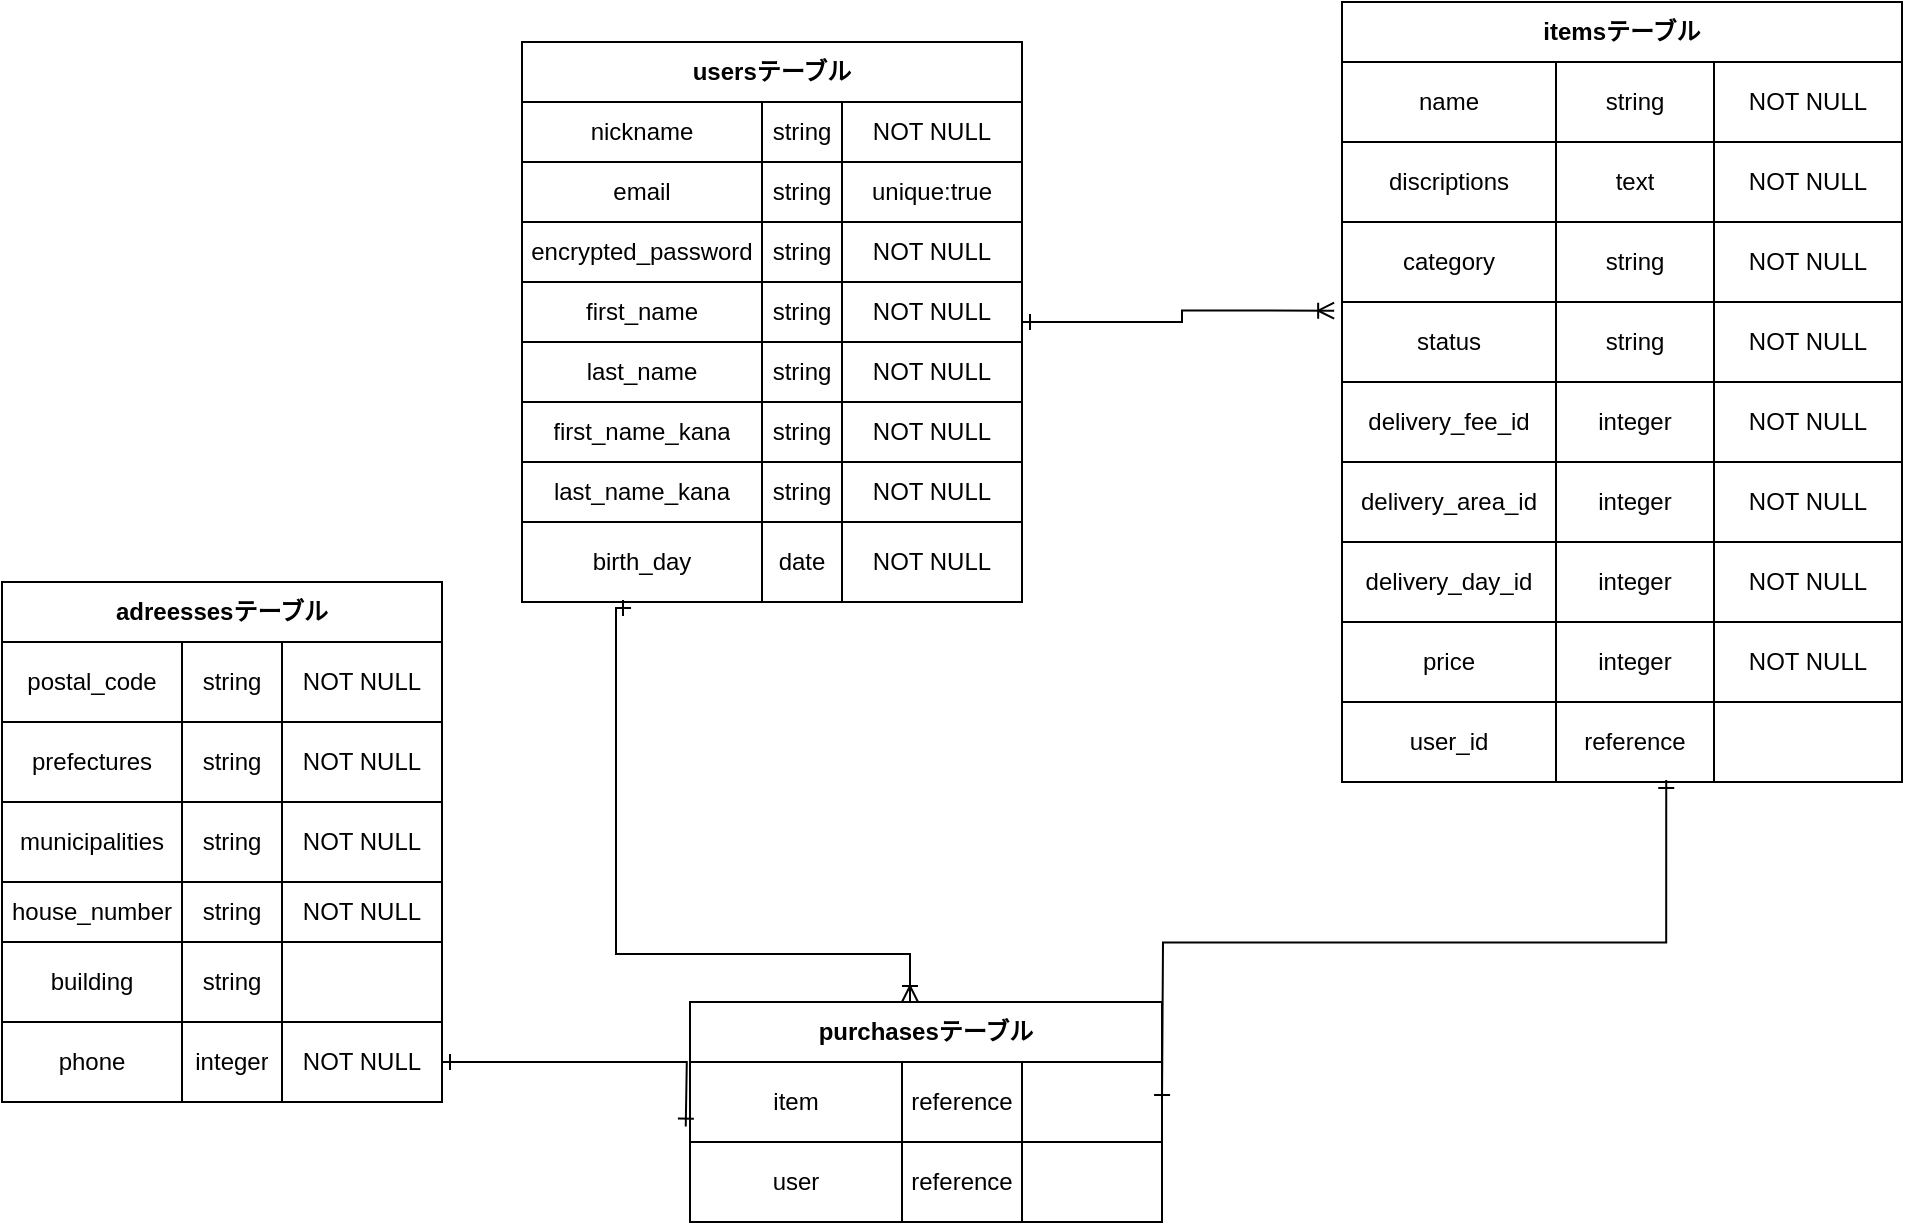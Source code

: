 <mxfile version="14.2.4" type="embed">
    <diagram id="vcKtjKa4HHd37fTf1f9g" name="ページ1">
        <mxGraphModel dx="1798" dy="693" grid="1" gridSize="10" guides="1" tooltips="1" connect="1" arrows="1" fold="1" page="1" pageScale="1" pageWidth="827" pageHeight="1169" math="0" shadow="0">
            <root>
                <mxCell id="0"/>
                <mxCell id="1" parent="0"/>
                <mxCell id="445" style="edgeStyle=orthogonalEdgeStyle;rounded=0;orthogonalLoop=1;jettySize=auto;html=1;entryX=-0.014;entryY=0.108;entryDx=0;entryDy=0;entryPerimeter=0;endArrow=ERoneToMany;endFill=0;startArrow=ERone;startFill=0;" edge="1" parent="1" source="150" target="218">
                    <mxGeometry relative="1" as="geometry"/>
                </mxCell>
                <mxCell id="150" value="usersテーブル" style="shape=table;html=1;whiteSpace=wrap;startSize=30;container=1;collapsible=0;childLayout=tableLayout;fontStyle=1;align=center;" parent="1" vertex="1">
                    <mxGeometry x="110" y="30" width="250" height="280" as="geometry"/>
                </mxCell>
                <mxCell id="151" value="" style="shape=partialRectangle;html=1;whiteSpace=wrap;collapsible=0;dropTarget=0;pointerEvents=0;fillColor=none;top=0;left=0;bottom=0;right=0;points=[[0,0.5],[1,0.5]];portConstraint=eastwest;" parent="150" vertex="1">
                    <mxGeometry y="30" width="250" height="30" as="geometry"/>
                </mxCell>
                <mxCell id="152" value="nickname" style="shape=partialRectangle;html=1;whiteSpace=wrap;connectable=0;fillColor=none;top=0;left=0;bottom=0;right=0;overflow=hidden;" parent="151" vertex="1">
                    <mxGeometry width="120" height="30" as="geometry"/>
                </mxCell>
                <mxCell id="153" value="string" style="shape=partialRectangle;html=1;whiteSpace=wrap;connectable=0;fillColor=none;top=0;left=0;bottom=0;right=0;overflow=hidden;" parent="151" vertex="1">
                    <mxGeometry x="120" width="40" height="30" as="geometry"/>
                </mxCell>
                <mxCell id="154" value="NOT NULL" style="shape=partialRectangle;html=1;whiteSpace=wrap;connectable=0;fillColor=none;top=0;left=0;bottom=0;right=0;overflow=hidden;" parent="151" vertex="1">
                    <mxGeometry x="160" width="90" height="30" as="geometry"/>
                </mxCell>
                <mxCell id="155" value="" style="shape=partialRectangle;html=1;whiteSpace=wrap;collapsible=0;dropTarget=0;pointerEvents=0;fillColor=none;top=0;left=0;bottom=0;right=0;points=[[0,0.5],[1,0.5]];portConstraint=eastwest;" parent="150" vertex="1">
                    <mxGeometry y="60" width="250" height="30" as="geometry"/>
                </mxCell>
                <mxCell id="156" value="email" style="shape=partialRectangle;html=1;whiteSpace=wrap;connectable=0;fillColor=none;top=0;left=0;bottom=0;right=0;overflow=hidden;" parent="155" vertex="1">
                    <mxGeometry width="120" height="30" as="geometry"/>
                </mxCell>
                <mxCell id="157" value="string" style="shape=partialRectangle;html=1;whiteSpace=wrap;connectable=0;fillColor=none;top=0;left=0;bottom=0;right=0;overflow=hidden;" parent="155" vertex="1">
                    <mxGeometry x="120" width="40" height="30" as="geometry"/>
                </mxCell>
                <mxCell id="158" value="unique:true" style="shape=partialRectangle;html=1;whiteSpace=wrap;connectable=0;fillColor=none;top=0;left=0;bottom=0;right=0;overflow=hidden;" parent="155" vertex="1">
                    <mxGeometry x="160" width="90" height="30" as="geometry"/>
                </mxCell>
                <mxCell id="159" value="" style="shape=partialRectangle;html=1;whiteSpace=wrap;collapsible=0;dropTarget=0;pointerEvents=0;fillColor=none;top=0;left=0;bottom=0;right=0;points=[[0,0.5],[1,0.5]];portConstraint=eastwest;" parent="150" vertex="1">
                    <mxGeometry y="90" width="250" height="30" as="geometry"/>
                </mxCell>
                <mxCell id="160" value="encrypted_password" style="shape=partialRectangle;html=1;whiteSpace=wrap;connectable=0;fillColor=none;top=0;left=0;bottom=0;right=0;overflow=hidden;" parent="159" vertex="1">
                    <mxGeometry width="120" height="30" as="geometry"/>
                </mxCell>
                <mxCell id="161" value="string" style="shape=partialRectangle;html=1;whiteSpace=wrap;connectable=0;fillColor=none;top=0;left=0;bottom=0;right=0;overflow=hidden;" parent="159" vertex="1">
                    <mxGeometry x="120" width="40" height="30" as="geometry"/>
                </mxCell>
                <mxCell id="162" value="NOT NULL" style="shape=partialRectangle;html=1;whiteSpace=wrap;connectable=0;fillColor=none;top=0;left=0;bottom=0;right=0;overflow=hidden;" parent="159" vertex="1">
                    <mxGeometry x="160" width="90" height="30" as="geometry"/>
                </mxCell>
                <mxCell id="274" value="" style="shape=partialRectangle;html=1;whiteSpace=wrap;collapsible=0;dropTarget=0;pointerEvents=0;fillColor=none;top=0;left=0;bottom=0;right=0;points=[[0,0.5],[1,0.5]];portConstraint=eastwest;" parent="150" vertex="1">
                    <mxGeometry y="120" width="250" height="30" as="geometry"/>
                </mxCell>
                <mxCell id="275" value="first_name" style="shape=partialRectangle;html=1;whiteSpace=wrap;connectable=0;fillColor=none;top=0;left=0;bottom=0;right=0;overflow=hidden;" parent="274" vertex="1">
                    <mxGeometry width="120" height="30" as="geometry"/>
                </mxCell>
                <mxCell id="276" value="string" style="shape=partialRectangle;html=1;whiteSpace=wrap;connectable=0;fillColor=none;top=0;left=0;bottom=0;right=0;overflow=hidden;" parent="274" vertex="1">
                    <mxGeometry x="120" width="40" height="30" as="geometry"/>
                </mxCell>
                <mxCell id="277" value="NOT NULL" style="shape=partialRectangle;html=1;whiteSpace=wrap;connectable=0;fillColor=none;top=0;left=0;bottom=0;right=0;overflow=hidden;" parent="274" vertex="1">
                    <mxGeometry x="160" width="90" height="30" as="geometry"/>
                </mxCell>
                <mxCell id="169" value="" style="shape=partialRectangle;html=1;whiteSpace=wrap;collapsible=0;dropTarget=0;pointerEvents=0;fillColor=none;top=0;left=0;bottom=0;right=0;points=[[0,0.5],[1,0.5]];portConstraint=eastwest;" parent="150" vertex="1">
                    <mxGeometry y="150" width="250" height="30" as="geometry"/>
                </mxCell>
                <mxCell id="170" value="last_name" style="shape=partialRectangle;html=1;whiteSpace=wrap;connectable=0;fillColor=none;top=0;left=0;bottom=0;right=0;overflow=hidden;" parent="169" vertex="1">
                    <mxGeometry width="120" height="30" as="geometry"/>
                </mxCell>
                <mxCell id="171" value="string" style="shape=partialRectangle;html=1;whiteSpace=wrap;connectable=0;fillColor=none;top=0;left=0;bottom=0;right=0;overflow=hidden;" parent="169" vertex="1">
                    <mxGeometry x="120" width="40" height="30" as="geometry"/>
                </mxCell>
                <mxCell id="172" value="NOT NULL" style="shape=partialRectangle;html=1;whiteSpace=wrap;connectable=0;fillColor=none;top=0;left=0;bottom=0;right=0;overflow=hidden;" parent="169" vertex="1">
                    <mxGeometry x="160" width="90" height="30" as="geometry"/>
                </mxCell>
                <mxCell id="173" value="" style="shape=partialRectangle;html=1;whiteSpace=wrap;collapsible=0;dropTarget=0;pointerEvents=0;fillColor=none;top=0;left=0;bottom=0;right=0;points=[[0,0.5],[1,0.5]];portConstraint=eastwest;" parent="150" vertex="1">
                    <mxGeometry y="180" width="250" height="30" as="geometry"/>
                </mxCell>
                <mxCell id="174" value="first_name_kana" style="shape=partialRectangle;html=1;whiteSpace=wrap;connectable=0;fillColor=none;top=0;left=0;bottom=0;right=0;overflow=hidden;" parent="173" vertex="1">
                    <mxGeometry width="120" height="30" as="geometry"/>
                </mxCell>
                <mxCell id="175" value="string" style="shape=partialRectangle;html=1;whiteSpace=wrap;connectable=0;fillColor=none;top=0;left=0;bottom=0;right=0;overflow=hidden;" parent="173" vertex="1">
                    <mxGeometry x="120" width="40" height="30" as="geometry"/>
                </mxCell>
                <mxCell id="176" value="NOT NULL" style="shape=partialRectangle;html=1;whiteSpace=wrap;connectable=0;fillColor=none;top=0;left=0;bottom=0;right=0;overflow=hidden;" parent="173" vertex="1">
                    <mxGeometry x="160" width="90" height="30" as="geometry"/>
                </mxCell>
                <mxCell id="178" value="" style="shape=partialRectangle;html=1;whiteSpace=wrap;collapsible=0;dropTarget=0;pointerEvents=0;fillColor=none;top=0;left=0;bottom=0;right=0;points=[[0,0.5],[1,0.5]];portConstraint=eastwest;" parent="150" vertex="1">
                    <mxGeometry y="210" width="250" height="30" as="geometry"/>
                </mxCell>
                <mxCell id="179" value="last_name_kana" style="shape=partialRectangle;html=1;whiteSpace=wrap;connectable=0;fillColor=none;top=0;left=0;bottom=0;right=0;overflow=hidden;" parent="178" vertex="1">
                    <mxGeometry width="120" height="30" as="geometry"/>
                </mxCell>
                <mxCell id="180" value="string" style="shape=partialRectangle;html=1;whiteSpace=wrap;connectable=0;fillColor=none;top=0;left=0;bottom=0;right=0;overflow=hidden;" parent="178" vertex="1">
                    <mxGeometry x="120" width="40" height="30" as="geometry"/>
                </mxCell>
                <mxCell id="181" value="NOT NULL" style="shape=partialRectangle;html=1;whiteSpace=wrap;connectable=0;fillColor=none;top=0;left=0;bottom=0;right=0;overflow=hidden;" parent="178" vertex="1">
                    <mxGeometry x="160" width="90" height="30" as="geometry"/>
                </mxCell>
                <mxCell id="423" value="" style="shape=partialRectangle;html=1;whiteSpace=wrap;collapsible=0;dropTarget=0;pointerEvents=0;fillColor=none;top=0;left=0;bottom=0;right=0;points=[[0,0.5],[1,0.5]];portConstraint=eastwest;" vertex="1" parent="150">
                    <mxGeometry y="240" width="250" height="40" as="geometry"/>
                </mxCell>
                <mxCell id="424" value="birth_day" style="shape=partialRectangle;html=1;whiteSpace=wrap;connectable=0;fillColor=none;top=0;left=0;bottom=0;right=0;overflow=hidden;" vertex="1" parent="423">
                    <mxGeometry width="120" height="40" as="geometry"/>
                </mxCell>
                <mxCell id="425" value="date" style="shape=partialRectangle;html=1;whiteSpace=wrap;connectable=0;fillColor=none;top=0;left=0;bottom=0;right=0;overflow=hidden;" vertex="1" parent="423">
                    <mxGeometry x="120" width="40" height="40" as="geometry"/>
                </mxCell>
                <mxCell id="426" value="NOT NULL" style="shape=partialRectangle;html=1;whiteSpace=wrap;connectable=0;fillColor=none;top=0;left=0;bottom=0;right=0;overflow=hidden;" vertex="1" parent="423">
                    <mxGeometry x="160" width="90" height="40" as="geometry"/>
                </mxCell>
                <mxCell id="200" value="itemsテーブル" style="shape=table;html=1;whiteSpace=wrap;startSize=30;container=1;collapsible=0;childLayout=tableLayout;fontStyle=1;align=center;" parent="1" vertex="1">
                    <mxGeometry x="520" y="10" width="280" height="390" as="geometry"/>
                </mxCell>
                <mxCell id="205" value="" style="shape=partialRectangle;html=1;whiteSpace=wrap;collapsible=0;dropTarget=0;pointerEvents=0;fillColor=none;top=0;left=0;bottom=0;right=0;points=[[0,0.5],[1,0.5]];portConstraint=eastwest;" parent="200" vertex="1">
                    <mxGeometry y="30" width="280" height="40" as="geometry"/>
                </mxCell>
                <mxCell id="206" value="name" style="shape=partialRectangle;html=1;whiteSpace=wrap;connectable=0;fillColor=none;top=0;left=0;bottom=0;right=0;overflow=hidden;" parent="205" vertex="1">
                    <mxGeometry width="107" height="40" as="geometry"/>
                </mxCell>
                <mxCell id="207" value="string" style="shape=partialRectangle;html=1;whiteSpace=wrap;connectable=0;fillColor=none;top=0;left=0;bottom=0;right=0;overflow=hidden;" parent="205" vertex="1">
                    <mxGeometry x="107" width="79" height="40" as="geometry"/>
                </mxCell>
                <mxCell id="208" value="NOT NULL" style="shape=partialRectangle;html=1;whiteSpace=wrap;connectable=0;fillColor=none;top=0;left=0;bottom=0;right=0;overflow=hidden;" parent="205" vertex="1">
                    <mxGeometry x="186" width="94" height="40" as="geometry"/>
                </mxCell>
                <mxCell id="209" value="" style="shape=partialRectangle;html=1;whiteSpace=wrap;collapsible=0;dropTarget=0;pointerEvents=0;fillColor=none;top=0;left=0;bottom=0;right=0;points=[[0,0.5],[1,0.5]];portConstraint=eastwest;" parent="200" vertex="1">
                    <mxGeometry y="70" width="280" height="40" as="geometry"/>
                </mxCell>
                <mxCell id="210" value="discriptions" style="shape=partialRectangle;html=1;whiteSpace=wrap;connectable=0;fillColor=none;top=0;left=0;bottom=0;right=0;overflow=hidden;" parent="209" vertex="1">
                    <mxGeometry width="107" height="40" as="geometry"/>
                </mxCell>
                <mxCell id="211" value="text" style="shape=partialRectangle;html=1;whiteSpace=wrap;connectable=0;fillColor=none;top=0;left=0;bottom=0;right=0;overflow=hidden;" parent="209" vertex="1">
                    <mxGeometry x="107" width="79" height="40" as="geometry"/>
                </mxCell>
                <mxCell id="212" value="NOT NULL" style="shape=partialRectangle;html=1;whiteSpace=wrap;connectable=0;fillColor=none;top=0;left=0;bottom=0;right=0;overflow=hidden;" parent="209" vertex="1">
                    <mxGeometry x="186" width="94" height="40" as="geometry"/>
                </mxCell>
                <mxCell id="214" value="" style="shape=partialRectangle;html=1;whiteSpace=wrap;collapsible=0;dropTarget=0;pointerEvents=0;fillColor=none;top=0;left=0;bottom=0;right=0;points=[[0,0.5],[1,0.5]];portConstraint=eastwest;" parent="200" vertex="1">
                    <mxGeometry y="110" width="280" height="40" as="geometry"/>
                </mxCell>
                <mxCell id="215" value="category" style="shape=partialRectangle;html=1;whiteSpace=wrap;connectable=0;fillColor=none;top=0;left=0;bottom=0;right=0;overflow=hidden;" parent="214" vertex="1">
                    <mxGeometry width="107" height="40" as="geometry"/>
                </mxCell>
                <mxCell id="216" value="string" style="shape=partialRectangle;html=1;whiteSpace=wrap;connectable=0;fillColor=none;top=0;left=0;bottom=0;right=0;overflow=hidden;" parent="214" vertex="1">
                    <mxGeometry x="107" width="79" height="40" as="geometry"/>
                </mxCell>
                <mxCell id="217" value="NOT NULL" style="shape=partialRectangle;html=1;whiteSpace=wrap;connectable=0;fillColor=none;top=0;left=0;bottom=0;right=0;overflow=hidden;" parent="214" vertex="1">
                    <mxGeometry x="186" width="94" height="40" as="geometry"/>
                </mxCell>
                <mxCell id="218" value="" style="shape=partialRectangle;html=1;whiteSpace=wrap;collapsible=0;dropTarget=0;pointerEvents=0;fillColor=none;top=0;left=0;bottom=0;right=0;points=[[0,0.5],[1,0.5]];portConstraint=eastwest;" parent="200" vertex="1">
                    <mxGeometry y="150" width="280" height="40" as="geometry"/>
                </mxCell>
                <mxCell id="219" value="status" style="shape=partialRectangle;html=1;whiteSpace=wrap;connectable=0;fillColor=none;top=0;left=0;bottom=0;right=0;overflow=hidden;" parent="218" vertex="1">
                    <mxGeometry width="107" height="40" as="geometry"/>
                </mxCell>
                <mxCell id="220" value="string" style="shape=partialRectangle;html=1;whiteSpace=wrap;connectable=0;fillColor=none;top=0;left=0;bottom=0;right=0;overflow=hidden;" parent="218" vertex="1">
                    <mxGeometry x="107" width="79" height="40" as="geometry"/>
                </mxCell>
                <mxCell id="221" value="NOT NULL" style="shape=partialRectangle;html=1;whiteSpace=wrap;connectable=0;fillColor=none;top=0;left=0;bottom=0;right=0;overflow=hidden;" parent="218" vertex="1">
                    <mxGeometry x="186" width="94" height="40" as="geometry"/>
                </mxCell>
                <mxCell id="222" value="" style="shape=partialRectangle;html=1;whiteSpace=wrap;collapsible=0;dropTarget=0;pointerEvents=0;fillColor=none;top=0;left=0;bottom=0;right=0;points=[[0,0.5],[1,0.5]];portConstraint=eastwest;" parent="200" vertex="1">
                    <mxGeometry y="190" width="280" height="40" as="geometry"/>
                </mxCell>
                <mxCell id="223" value="delivery_fee_id" style="shape=partialRectangle;html=1;whiteSpace=wrap;connectable=0;fillColor=none;top=0;left=0;bottom=0;right=0;overflow=hidden;" parent="222" vertex="1">
                    <mxGeometry width="107" height="40" as="geometry"/>
                </mxCell>
                <mxCell id="224" value="integer" style="shape=partialRectangle;html=1;whiteSpace=wrap;connectable=0;fillColor=none;top=0;left=0;bottom=0;right=0;overflow=hidden;" parent="222" vertex="1">
                    <mxGeometry x="107" width="79" height="40" as="geometry"/>
                </mxCell>
                <mxCell id="225" value="NOT NULL" style="shape=partialRectangle;html=1;whiteSpace=wrap;connectable=0;fillColor=none;top=0;left=0;bottom=0;right=0;overflow=hidden;" parent="222" vertex="1">
                    <mxGeometry x="186" width="94" height="40" as="geometry"/>
                </mxCell>
                <mxCell id="355" value="" style="shape=partialRectangle;html=1;whiteSpace=wrap;collapsible=0;dropTarget=0;pointerEvents=0;fillColor=none;top=0;left=0;bottom=0;right=0;points=[[0,0.5],[1,0.5]];portConstraint=eastwest;" parent="200" vertex="1">
                    <mxGeometry y="230" width="280" height="40" as="geometry"/>
                </mxCell>
                <mxCell id="356" value="delivery_area_id" style="shape=partialRectangle;html=1;whiteSpace=wrap;connectable=0;fillColor=none;top=0;left=0;bottom=0;right=0;overflow=hidden;" parent="355" vertex="1">
                    <mxGeometry width="107" height="40" as="geometry"/>
                </mxCell>
                <mxCell id="357" value="integer" style="shape=partialRectangle;html=1;whiteSpace=wrap;connectable=0;fillColor=none;top=0;left=0;bottom=0;right=0;overflow=hidden;" parent="355" vertex="1">
                    <mxGeometry x="107" width="79" height="40" as="geometry"/>
                </mxCell>
                <mxCell id="358" value="NOT NULL" style="shape=partialRectangle;html=1;whiteSpace=wrap;connectable=0;fillColor=none;top=0;left=0;bottom=0;right=0;overflow=hidden;" parent="355" vertex="1">
                    <mxGeometry x="186" width="94" height="40" as="geometry"/>
                </mxCell>
                <mxCell id="359" value="" style="shape=partialRectangle;html=1;whiteSpace=wrap;collapsible=0;dropTarget=0;pointerEvents=0;fillColor=none;top=0;left=0;bottom=0;right=0;points=[[0,0.5],[1,0.5]];portConstraint=eastwest;" parent="200" vertex="1">
                    <mxGeometry y="270" width="280" height="40" as="geometry"/>
                </mxCell>
                <mxCell id="360" value="delivery_day_id" style="shape=partialRectangle;html=1;whiteSpace=wrap;connectable=0;fillColor=none;top=0;left=0;bottom=0;right=0;overflow=hidden;" parent="359" vertex="1">
                    <mxGeometry width="107" height="40" as="geometry"/>
                </mxCell>
                <mxCell id="361" value="integer" style="shape=partialRectangle;html=1;whiteSpace=wrap;connectable=0;fillColor=none;top=0;left=0;bottom=0;right=0;overflow=hidden;" parent="359" vertex="1">
                    <mxGeometry x="107" width="79" height="40" as="geometry"/>
                </mxCell>
                <mxCell id="362" value="NOT NULL" style="shape=partialRectangle;html=1;whiteSpace=wrap;connectable=0;fillColor=none;top=0;left=0;bottom=0;right=0;overflow=hidden;" parent="359" vertex="1">
                    <mxGeometry x="186" width="94" height="40" as="geometry"/>
                </mxCell>
                <mxCell id="363" value="" style="shape=partialRectangle;html=1;whiteSpace=wrap;collapsible=0;dropTarget=0;pointerEvents=0;fillColor=none;top=0;left=0;bottom=0;right=0;points=[[0,0.5],[1,0.5]];portConstraint=eastwest;" parent="200" vertex="1">
                    <mxGeometry y="310" width="280" height="40" as="geometry"/>
                </mxCell>
                <mxCell id="364" value="price" style="shape=partialRectangle;html=1;whiteSpace=wrap;connectable=0;fillColor=none;top=0;left=0;bottom=0;right=0;overflow=hidden;" parent="363" vertex="1">
                    <mxGeometry width="107" height="40" as="geometry"/>
                </mxCell>
                <mxCell id="365" value="integer" style="shape=partialRectangle;html=1;whiteSpace=wrap;connectable=0;fillColor=none;top=0;left=0;bottom=0;right=0;overflow=hidden;" parent="363" vertex="1">
                    <mxGeometry x="107" width="79" height="40" as="geometry"/>
                </mxCell>
                <mxCell id="366" value="NOT NULL" style="shape=partialRectangle;html=1;whiteSpace=wrap;connectable=0;fillColor=none;top=0;left=0;bottom=0;right=0;overflow=hidden;" parent="363" vertex="1">
                    <mxGeometry x="186" width="94" height="40" as="geometry"/>
                </mxCell>
                <mxCell id="382" style="edgeStyle=orthogonalEdgeStyle;rounded=0;orthogonalLoop=1;jettySize=auto;html=1;exitX=1;exitY=0.5;exitDx=0;exitDy=0;startArrow=ERone;startFill=0;endArrow=ERone;endFill=0;" parent="200" edge="1">
                    <mxGeometry relative="1" as="geometry">
                        <mxPoint x="210" y="490" as="sourcePoint"/>
                        <mxPoint x="210" y="490" as="targetPoint"/>
                    </mxGeometry>
                </mxCell>
                <mxCell id="414" value="" style="shape=partialRectangle;html=1;whiteSpace=wrap;collapsible=0;dropTarget=0;pointerEvents=0;fillColor=none;top=0;left=0;bottom=0;right=0;points=[[0,0.5],[1,0.5]];portConstraint=eastwest;" parent="200" vertex="1">
                    <mxGeometry y="350" width="280" height="40" as="geometry"/>
                </mxCell>
                <mxCell id="415" value="user_id" style="shape=partialRectangle;html=1;whiteSpace=wrap;connectable=0;fillColor=none;top=0;left=0;bottom=0;right=0;overflow=hidden;" parent="414" vertex="1">
                    <mxGeometry width="107" height="40" as="geometry"/>
                </mxCell>
                <mxCell id="416" value="reference" style="shape=partialRectangle;html=1;whiteSpace=wrap;connectable=0;fillColor=none;top=0;left=0;bottom=0;right=0;overflow=hidden;" parent="414" vertex="1">
                    <mxGeometry x="107" width="79" height="40" as="geometry"/>
                </mxCell>
                <mxCell id="417" value="" style="shape=partialRectangle;html=1;whiteSpace=wrap;connectable=0;fillColor=none;top=0;left=0;bottom=0;right=0;overflow=hidden;" parent="414" vertex="1">
                    <mxGeometry x="186" width="94" height="40" as="geometry"/>
                </mxCell>
                <mxCell id="226" value="adreessesテーブル" style="shape=table;html=1;whiteSpace=wrap;startSize=30;container=1;collapsible=0;childLayout=tableLayout;fontStyle=1;align=center;" parent="1" vertex="1">
                    <mxGeometry x="-150" y="300" width="220" height="260" as="geometry"/>
                </mxCell>
                <mxCell id="227" value="" style="shape=partialRectangle;html=1;whiteSpace=wrap;collapsible=0;dropTarget=0;pointerEvents=0;fillColor=none;top=0;left=0;bottom=0;right=0;points=[[0,0.5],[1,0.5]];portConstraint=eastwest;" parent="226" vertex="1">
                    <mxGeometry y="30" width="220" height="40" as="geometry"/>
                </mxCell>
                <mxCell id="228" value="postal_code" style="shape=partialRectangle;html=1;whiteSpace=wrap;connectable=0;fillColor=none;top=0;left=0;bottom=0;right=0;overflow=hidden;" parent="227" vertex="1">
                    <mxGeometry width="90" height="40" as="geometry"/>
                </mxCell>
                <mxCell id="229" value="string" style="shape=partialRectangle;html=1;whiteSpace=wrap;connectable=0;fillColor=none;top=0;left=0;bottom=0;right=0;overflow=hidden;" parent="227" vertex="1">
                    <mxGeometry x="90" width="50" height="40" as="geometry"/>
                </mxCell>
                <mxCell id="230" value="NOT NULL" style="shape=partialRectangle;html=1;whiteSpace=wrap;connectable=0;fillColor=none;top=0;left=0;bottom=0;right=0;overflow=hidden;" parent="227" vertex="1">
                    <mxGeometry x="140" width="80" height="40" as="geometry"/>
                </mxCell>
                <mxCell id="231" value="" style="shape=partialRectangle;html=1;whiteSpace=wrap;collapsible=0;dropTarget=0;pointerEvents=0;fillColor=none;top=0;left=0;bottom=0;right=0;points=[[0,0.5],[1,0.5]];portConstraint=eastwest;" parent="226" vertex="1">
                    <mxGeometry y="70" width="220" height="40" as="geometry"/>
                </mxCell>
                <mxCell id="232" value="prefectures" style="shape=partialRectangle;html=1;whiteSpace=wrap;connectable=0;fillColor=none;top=0;left=0;bottom=0;right=0;overflow=hidden;" parent="231" vertex="1">
                    <mxGeometry width="90" height="40" as="geometry"/>
                </mxCell>
                <mxCell id="233" value="string" style="shape=partialRectangle;html=1;whiteSpace=wrap;connectable=0;fillColor=none;top=0;left=0;bottom=0;right=0;overflow=hidden;" parent="231" vertex="1">
                    <mxGeometry x="90" width="50" height="40" as="geometry"/>
                </mxCell>
                <mxCell id="234" value="NOT NULL" style="shape=partialRectangle;html=1;whiteSpace=wrap;connectable=0;fillColor=none;top=0;left=0;bottom=0;right=0;overflow=hidden;" parent="231" vertex="1">
                    <mxGeometry x="140" width="80" height="40" as="geometry"/>
                </mxCell>
                <mxCell id="235" value="" style="shape=partialRectangle;html=1;whiteSpace=wrap;collapsible=0;dropTarget=0;pointerEvents=0;fillColor=none;top=0;left=0;bottom=0;right=0;points=[[0,0.5],[1,0.5]];portConstraint=eastwest;" parent="226" vertex="1">
                    <mxGeometry y="110" width="220" height="40" as="geometry"/>
                </mxCell>
                <mxCell id="236" value="municipalities" style="shape=partialRectangle;html=1;whiteSpace=wrap;connectable=0;fillColor=none;top=0;left=0;bottom=0;right=0;overflow=hidden;" parent="235" vertex="1">
                    <mxGeometry width="90" height="40" as="geometry"/>
                </mxCell>
                <mxCell id="237" value="string" style="shape=partialRectangle;html=1;whiteSpace=wrap;connectable=0;fillColor=none;top=0;left=0;bottom=0;right=0;overflow=hidden;" parent="235" vertex="1">
                    <mxGeometry x="90" width="50" height="40" as="geometry"/>
                </mxCell>
                <mxCell id="238" value="NOT NULL" style="shape=partialRectangle;html=1;whiteSpace=wrap;connectable=0;fillColor=none;top=0;left=0;bottom=0;right=0;overflow=hidden;" parent="235" vertex="1">
                    <mxGeometry x="140" width="80" height="40" as="geometry"/>
                </mxCell>
                <mxCell id="240" value="" style="shape=partialRectangle;html=1;whiteSpace=wrap;collapsible=0;dropTarget=0;pointerEvents=0;fillColor=none;top=0;left=0;bottom=0;right=0;points=[[0,0.5],[1,0.5]];portConstraint=eastwest;" parent="226" vertex="1">
                    <mxGeometry y="150" width="220" height="30" as="geometry"/>
                </mxCell>
                <mxCell id="241" value="house_number" style="shape=partialRectangle;html=1;whiteSpace=wrap;connectable=0;fillColor=none;top=0;left=0;bottom=0;right=0;overflow=hidden;" parent="240" vertex="1">
                    <mxGeometry width="90" height="30" as="geometry"/>
                </mxCell>
                <mxCell id="242" value="string" style="shape=partialRectangle;html=1;whiteSpace=wrap;connectable=0;fillColor=none;top=0;left=0;bottom=0;right=0;overflow=hidden;" parent="240" vertex="1">
                    <mxGeometry x="90" width="50" height="30" as="geometry"/>
                </mxCell>
                <mxCell id="243" value="NOT NULL" style="shape=partialRectangle;html=1;whiteSpace=wrap;connectable=0;fillColor=none;top=0;left=0;bottom=0;right=0;overflow=hidden;" parent="240" vertex="1">
                    <mxGeometry x="140" width="80" height="30" as="geometry"/>
                </mxCell>
                <mxCell id="244" value="" style="shape=partialRectangle;html=1;whiteSpace=wrap;collapsible=0;dropTarget=0;pointerEvents=0;fillColor=none;top=0;left=0;bottom=0;right=0;points=[[0,0.5],[1,0.5]];portConstraint=eastwest;" parent="226" vertex="1">
                    <mxGeometry y="180" width="220" height="40" as="geometry"/>
                </mxCell>
                <mxCell id="245" value="building" style="shape=partialRectangle;html=1;whiteSpace=wrap;connectable=0;fillColor=none;top=0;left=0;bottom=0;right=0;overflow=hidden;" parent="244" vertex="1">
                    <mxGeometry width="90" height="40" as="geometry"/>
                </mxCell>
                <mxCell id="246" value="string" style="shape=partialRectangle;html=1;whiteSpace=wrap;connectable=0;fillColor=none;top=0;left=0;bottom=0;right=0;overflow=hidden;" parent="244" vertex="1">
                    <mxGeometry x="90" width="50" height="40" as="geometry"/>
                </mxCell>
                <mxCell id="247" value="" style="shape=partialRectangle;html=1;whiteSpace=wrap;connectable=0;fillColor=none;top=0;left=0;bottom=0;right=0;overflow=hidden;" parent="244" vertex="1">
                    <mxGeometry x="140" width="80" height="40" as="geometry"/>
                </mxCell>
                <mxCell id="248" value="" style="shape=partialRectangle;html=1;whiteSpace=wrap;collapsible=0;dropTarget=0;pointerEvents=0;fillColor=none;top=0;left=0;bottom=0;right=0;points=[[0,0.5],[1,0.5]];portConstraint=eastwest;" parent="226" vertex="1">
                    <mxGeometry y="220" width="220" height="40" as="geometry"/>
                </mxCell>
                <mxCell id="249" value="phone" style="shape=partialRectangle;html=1;whiteSpace=wrap;connectable=0;fillColor=none;top=0;left=0;bottom=0;right=0;overflow=hidden;" parent="248" vertex="1">
                    <mxGeometry width="90" height="40" as="geometry"/>
                </mxCell>
                <mxCell id="250" value="integer" style="shape=partialRectangle;html=1;whiteSpace=wrap;connectable=0;fillColor=none;top=0;left=0;bottom=0;right=0;overflow=hidden;" parent="248" vertex="1">
                    <mxGeometry x="90" width="50" height="40" as="geometry"/>
                </mxCell>
                <mxCell id="251" value="NOT NULL" style="shape=partialRectangle;html=1;whiteSpace=wrap;connectable=0;fillColor=none;top=0;left=0;bottom=0;right=0;overflow=hidden;" parent="248" vertex="1">
                    <mxGeometry x="140" width="80" height="40" as="geometry"/>
                </mxCell>
                <mxCell id="289" style="edgeStyle=orthogonalEdgeStyle;rounded=0;orthogonalLoop=1;jettySize=auto;html=1;endArrow=ERone;endFill=0;startArrow=ERoneToMany;startFill=0;entryX=0.218;entryY=1.075;entryDx=0;entryDy=0;entryPerimeter=0;" parent="1" source="253" target="423" edge="1">
                    <mxGeometry relative="1" as="geometry">
                        <mxPoint x="157" y="420" as="targetPoint"/>
                        <Array as="points">
                            <mxPoint x="304" y="486"/>
                            <mxPoint x="157" y="486"/>
                        </Array>
                    </mxGeometry>
                </mxCell>
                <mxCell id="253" value="purchasesテーブル" style="shape=table;html=1;whiteSpace=wrap;startSize=30;container=1;collapsible=0;childLayout=tableLayout;fontStyle=1;align=center;" parent="1" vertex="1">
                    <mxGeometry x="194" y="510" width="236" height="110" as="geometry"/>
                </mxCell>
                <mxCell id="389" value="" style="shape=partialRectangle;html=1;whiteSpace=wrap;collapsible=0;dropTarget=0;pointerEvents=0;fillColor=none;top=0;left=0;bottom=0;right=0;points=[[0,0.5],[1,0.5]];portConstraint=eastwest;" parent="253" vertex="1">
                    <mxGeometry y="30" width="236" height="40" as="geometry"/>
                </mxCell>
                <mxCell id="390" value="item" style="shape=partialRectangle;html=1;whiteSpace=wrap;connectable=0;fillColor=none;top=0;left=0;bottom=0;right=0;overflow=hidden;" parent="389" vertex="1">
                    <mxGeometry width="106" height="40" as="geometry"/>
                </mxCell>
                <mxCell id="391" value="reference" style="shape=partialRectangle;html=1;whiteSpace=wrap;connectable=0;fillColor=none;top=0;left=0;bottom=0;right=0;overflow=hidden;" parent="389" vertex="1">
                    <mxGeometry x="106" width="60" height="40" as="geometry"/>
                </mxCell>
                <mxCell id="392" value="" style="shape=partialRectangle;html=1;whiteSpace=wrap;connectable=0;fillColor=none;top=0;left=0;bottom=0;right=0;overflow=hidden;" parent="389" vertex="1">
                    <mxGeometry x="166" width="70" height="40" as="geometry"/>
                </mxCell>
                <mxCell id="432" value="" style="shape=partialRectangle;html=1;whiteSpace=wrap;collapsible=0;dropTarget=0;pointerEvents=0;fillColor=none;top=0;left=0;bottom=0;right=0;points=[[0,0.5],[1,0.5]];portConstraint=eastwest;" vertex="1" parent="253">
                    <mxGeometry y="70" width="236" height="40" as="geometry"/>
                </mxCell>
                <mxCell id="433" value="user" style="shape=partialRectangle;html=1;whiteSpace=wrap;connectable=0;fillColor=none;top=0;left=0;bottom=0;right=0;overflow=hidden;" vertex="1" parent="432">
                    <mxGeometry width="106" height="40" as="geometry"/>
                </mxCell>
                <mxCell id="434" value="reference" style="shape=partialRectangle;html=1;whiteSpace=wrap;connectable=0;fillColor=none;top=0;left=0;bottom=0;right=0;overflow=hidden;" vertex="1" parent="432">
                    <mxGeometry x="106" width="60" height="40" as="geometry"/>
                </mxCell>
                <mxCell id="435" value="" style="shape=partialRectangle;html=1;whiteSpace=wrap;connectable=0;fillColor=none;top=0;left=0;bottom=0;right=0;overflow=hidden;" vertex="1" parent="432">
                    <mxGeometry x="166" width="70" height="40" as="geometry"/>
                </mxCell>
                <mxCell id="410" style="edgeStyle=orthogonalEdgeStyle;rounded=0;orthogonalLoop=1;jettySize=auto;html=1;entryX=-0.009;entryY=0.85;entryDx=0;entryDy=0;entryPerimeter=0;startArrow=ERone;startFill=0;endArrow=ERone;endFill=0;" parent="1" source="248" edge="1">
                    <mxGeometry relative="1" as="geometry">
                        <mxPoint x="191.876" y="572.3" as="targetPoint"/>
                    </mxGeometry>
                </mxCell>
                <mxCell id="446" style="edgeStyle=orthogonalEdgeStyle;rounded=0;orthogonalLoop=1;jettySize=auto;html=1;entryX=0.579;entryY=0.975;entryDx=0;entryDy=0;entryPerimeter=0;startArrow=ERone;startFill=0;endArrow=ERone;endFill=0;" edge="1" parent="1" target="414">
                    <mxGeometry relative="1" as="geometry">
                        <mxPoint x="430" y="560.467" as="sourcePoint"/>
                    </mxGeometry>
                </mxCell>
            </root>
        </mxGraphModel>
    </diagram>
</mxfile>